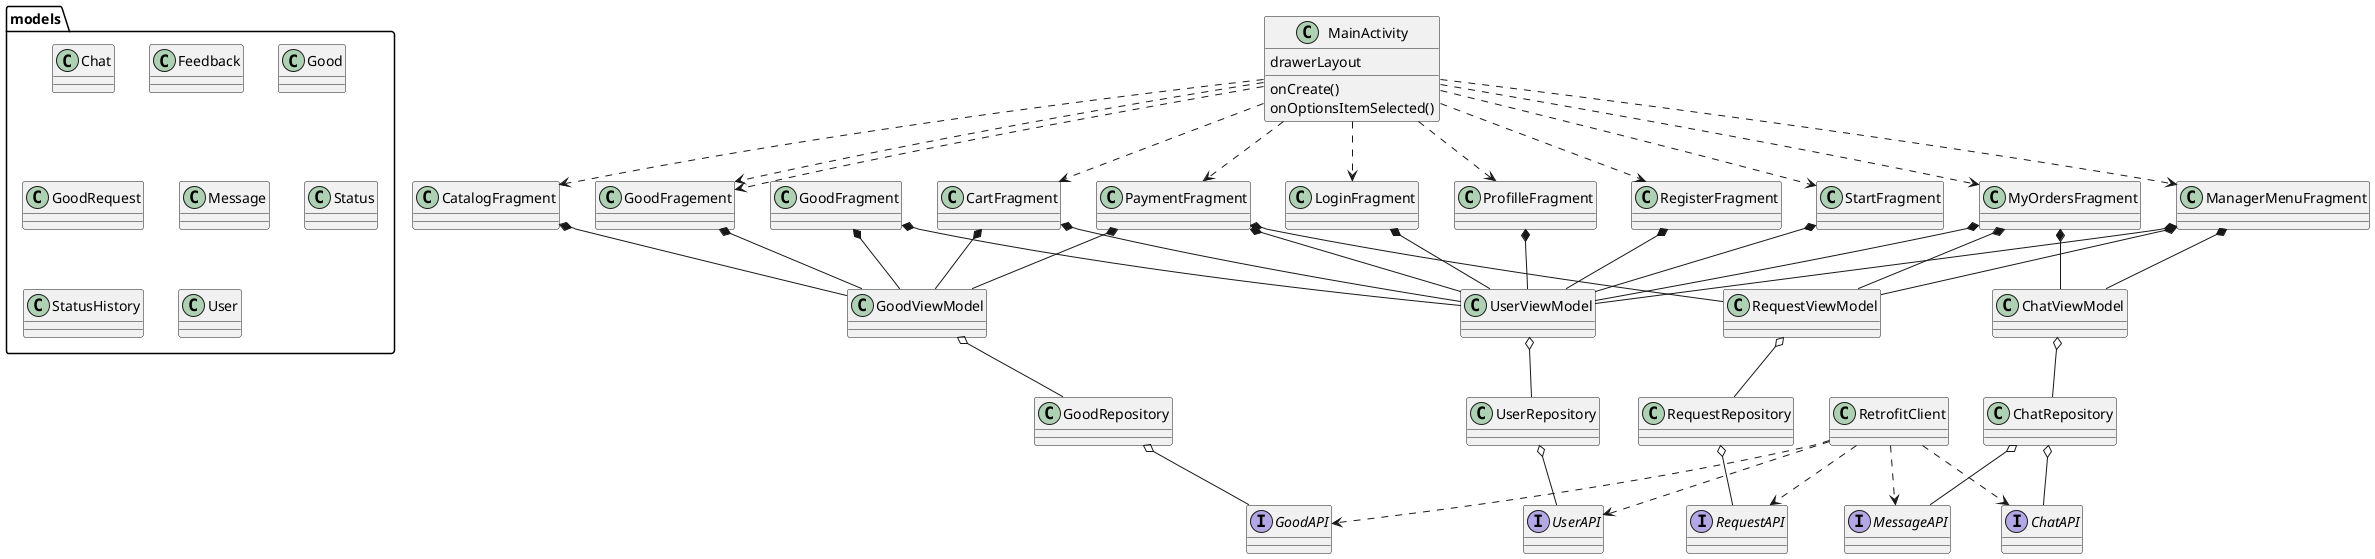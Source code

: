 @startuml
'https://plantuml.com/class-diagram

'abstract class AbstractList
'abstract AbstractCollection
'interface List
'interface Collection
'
'List <|-- AbstractList
'Collection <|-- AbstractCollection
'
'Collection <. List
'AbstractCollection <|- AbstractList
'AbstractList <|-- ArrayList
'
'class ArrayList {
'Object[] elementData
'Collection Collection
'size()
'}
'
'enum TimeUnit {
'DAYS
'HOURS
'MINUTES
'}



'package fragments{
    class CartFragment{
    }
    class CatalogFragment{
    }
    class GoodFragement{
    }
    class LoginFragment{
    }
    class ManagerMenuFragment{
    }

    class MyOrdersFragment{
    }
    class PaymentFragment{
    }
    class ProfilleFragment{
    }
    class RegisterFragment{
    }
    class StartFragment{
    }
'}

'package adapters{
'    class ChatListAdapter{
'    }
'    class FeedbackListAdapter{
'    }
'    class GoodListAdapter{
'    }
'    class ManagerOrderListAdapter{
'    }
'    class MessageListAdapter{
'    }
'    class OrderListAdapter{
'    }
'}

package models{

    class Chat{
    }
    class Feedback{
    }
    class Good{
    }
    class GoodRequest{
    }
    class Message{
    }
    class Status{
    }
    class StatusHistory{
    }
    class User{
    }
}

'package network{
    interface ChatAPI{
    }
    interface GoodAPI{
    }
    interface MessageAPI{
    }
    interface RequestAPI{
    }
    interface UserAPI{
    }
    class RetrofitClient{
    }

    RetrofitClient ..> ChatAPI
    RetrofitClient ..> MessageAPI
    RetrofitClient ..> GoodAPI
    RetrofitClient ..> RequestAPI
    RetrofitClient ..> UserAPI
'}

'package repositories{
    class ChatRepository{
    }
    class GoodRepository{
    }
    class RequestRepository{
    }
    class UserRepository{
    }
'}

'package viewmodel{
'   class ViewModelFactory{
'        }
'    class ChatViewModel{
'    }
'    class GoodViewModel{
'    }
'    class RequestViewModel{
'    }
'    class UserViewModel{
'    }
'
'    ViewModelFactory ..> GoodViewModel
'    ViewModelFactory ..> UserViewModel
'    ViewModelFactory ..> ChatViewModel
'    ViewModelFactory ..> RequestViewModel

'}


class MainActivity{
drawerLayout
onCreate()
onOptionsItemSelected()
}

ChatRepository o-- ChatAPI
ChatRepository o-- MessageAPI
GoodRepository o-- GoodAPI
RequestRepository o-- RequestAPI
UserRepository o-- UserAPI

CartFragment *-- GoodViewModel
CartFragment *-- UserViewModel
CatalogFragment *-- GoodViewModel
GoodFragment *-- GoodViewModel
GoodFragment *-- UserViewModel
LoginFragment *-- UserViewModel
ManagerMenuFragment *-- UserViewModel
ManagerMenuFragment *-- RequestViewModel
ManagerMenuFragment  *-- ChatViewModel
MyOrdersFragment *-- RequestViewModel
MyOrdersFragment  *-- UserViewModel
MyOrdersFragment  *-- ChatViewModel
PaymentFragment *-- UserViewModel
PaymentFragment *-- RequestViewModel
PaymentFragment *-- GoodViewModel
ProfilleFragment *-- UserViewModel
RegisterFragment *-- UserViewModel
GoodFragement *-- GoodViewModel
StartFragment *-- UserViewModel

ChatViewModel o-- ChatRepository
GoodViewModel o-- GoodRepository
RequestViewModel o-- RequestRepository
UserViewModel o-- UserRepository

MainActivity ..> CartFragment
MainActivity ..> CatalogFragment
MainActivity ..> GoodFragement
MainActivity ..> LoginFragment
MainActivity ..> ManagerMenuFragment
MainActivity ..> MyOrdersFragment
MainActivity ..> PaymentFragment
MainActivity ..> ProfilleFragment
MainActivity ..> RegisterFragment
MainActivity ..> GoodFragement
MainActivity ..> StartFragment

@enduml